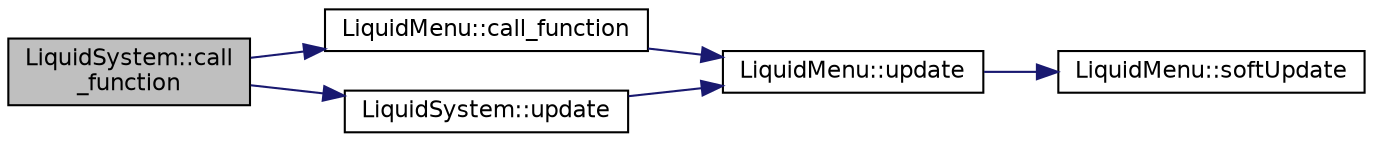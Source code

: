 digraph "LiquidSystem::call_function"
{
  edge [fontname="Helvetica",fontsize="11",labelfontname="Helvetica",labelfontsize="11"];
  node [fontname="Helvetica",fontsize="11",shape=record];
  rankdir="LR";
  Node18 [label="LiquidSystem::call\l_function",height=0.2,width=0.4,color="black", fillcolor="grey75", style="filled", fontcolor="black"];
  Node18 -> Node19 [color="midnightblue",fontsize="11",style="solid",fontname="Helvetica"];
  Node19 [label="LiquidMenu::call_function",height=0.2,width=0.4,color="black", fillcolor="white", style="filled",URL="$class_liquid_menu.html#adc48665ed45cc8b7a688547c2711bee1",tooltip="Calls an attached function specified by the number. "];
  Node19 -> Node20 [color="midnightblue",fontsize="11",style="solid",fontname="Helvetica"];
  Node20 [label="LiquidMenu::update",height=0.2,width=0.4,color="black", fillcolor="white", style="filled",URL="$class_liquid_menu.html#af6935b3a7c65918abaf5594e7742af70",tooltip="Prints the current screen to the display. "];
  Node20 -> Node21 [color="midnightblue",fontsize="11",style="solid",fontname="Helvetica"];
  Node21 [label="LiquidMenu::softUpdate",height=0.2,width=0.4,color="black", fillcolor="white", style="filled",URL="$class_liquid_menu.html#a506aa5f8822031096a881aed7c6e45e5",tooltip="Prints the current screen to the display (without clearing). "];
  Node18 -> Node22 [color="midnightblue",fontsize="11",style="solid",fontname="Helvetica"];
  Node22 [label="LiquidSystem::update",height=0.2,width=0.4,color="black", fillcolor="white", style="filled",URL="$class_liquid_system.html#a7731917ccc713c153cdcaf3af9894fd7",tooltip="Prints the current screen to the display. "];
  Node22 -> Node20 [color="midnightblue",fontsize="11",style="solid",fontname="Helvetica"];
}
